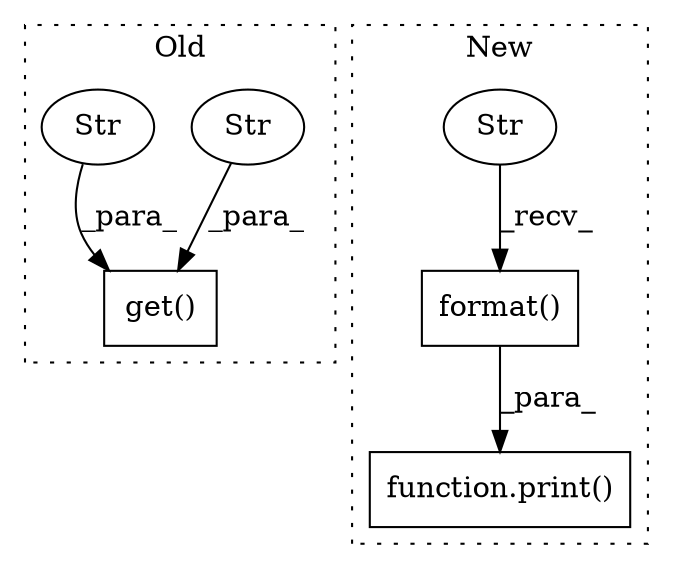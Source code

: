 digraph G {
subgraph cluster0 {
1 [label="get()" a="75" s="7237,7272" l="20,1" shape="box"];
3 [label="Str" a="66" s="7257" l="11" shape="ellipse"];
5 [label="Str" a="66" s="7270" l="2" shape="ellipse"];
label = "Old";
style="dotted";
}
subgraph cluster1 {
2 [label="format()" a="75" s="9738,9792" l="38,1" shape="box"];
4 [label="Str" a="66" s="9738" l="30" shape="ellipse"];
6 [label="function.print()" a="75" s="9732,9793" l="6,1" shape="box"];
label = "New";
style="dotted";
}
2 -> 6 [label="_para_"];
3 -> 1 [label="_para_"];
4 -> 2 [label="_recv_"];
5 -> 1 [label="_para_"];
}